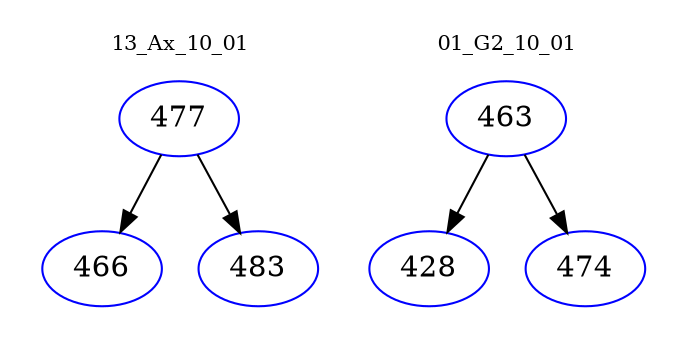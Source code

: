 digraph{
subgraph cluster_0 {
color = white
label = "13_Ax_10_01";
fontsize=10;
T0_477 [label="477", color="blue"]
T0_477 -> T0_466 [color="black"]
T0_466 [label="466", color="blue"]
T0_477 -> T0_483 [color="black"]
T0_483 [label="483", color="blue"]
}
subgraph cluster_1 {
color = white
label = "01_G2_10_01";
fontsize=10;
T1_463 [label="463", color="blue"]
T1_463 -> T1_428 [color="black"]
T1_428 [label="428", color="blue"]
T1_463 -> T1_474 [color="black"]
T1_474 [label="474", color="blue"]
}
}
